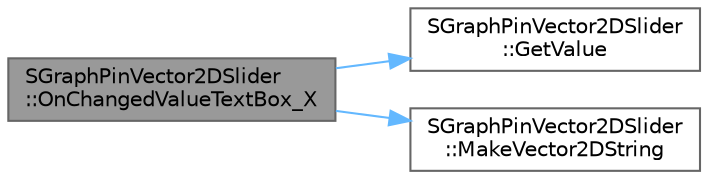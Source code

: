 digraph "SGraphPinVector2DSlider::OnChangedValueTextBox_X"
{
 // INTERACTIVE_SVG=YES
 // LATEX_PDF_SIZE
  bgcolor="transparent";
  edge [fontname=Helvetica,fontsize=10,labelfontname=Helvetica,labelfontsize=10];
  node [fontname=Helvetica,fontsize=10,shape=box,height=0.2,width=0.4];
  rankdir="LR";
  Node1 [id="Node000001",label="SGraphPinVector2DSlider\l::OnChangedValueTextBox_X",height=0.2,width=0.4,color="gray40", fillcolor="grey60", style="filled", fontcolor="black",tooltip=" "];
  Node1 -> Node2 [id="edge1_Node000001_Node000002",color="steelblue1",style="solid",tooltip=" "];
  Node2 [id="Node000002",label="SGraphPinVector2DSlider\l::GetValue",height=0.2,width=0.4,color="grey40", fillcolor="white", style="filled",URL="$df/d64/classSGraphPinVector2DSlider.html#af3ae91fdb46d91c1f7fee639256552a6",tooltip=" "];
  Node1 -> Node3 [id="edge2_Node000001_Node000003",color="steelblue1",style="solid",tooltip=" "];
  Node3 [id="Node000003",label="SGraphPinVector2DSlider\l::MakeVector2DString",height=0.2,width=0.4,color="grey40", fillcolor="white", style="filled",URL="$df/d64/classSGraphPinVector2DSlider.html#a87e72428bdccf88e59cccb17e6acb410",tooltip=" "];
}
